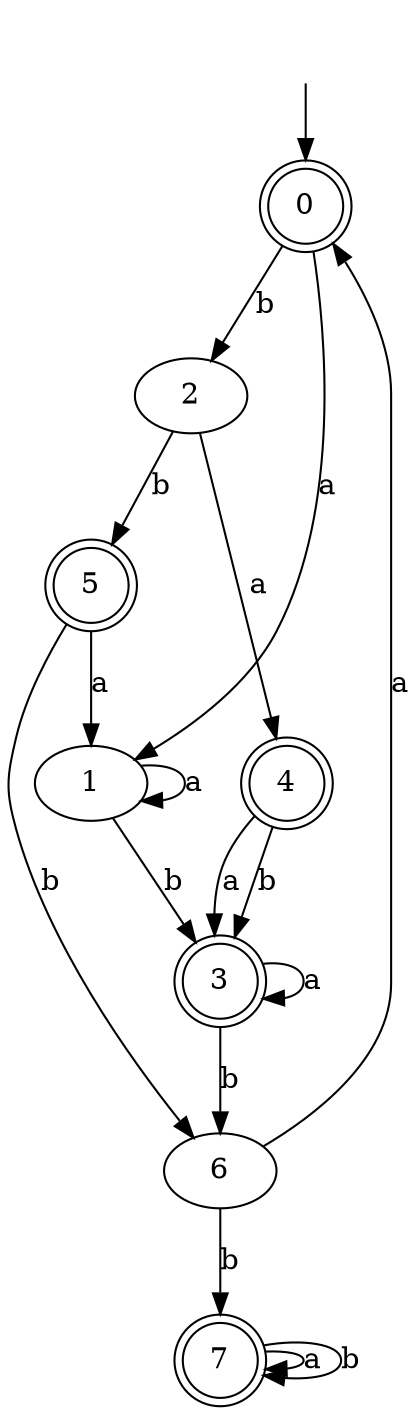 digraph RandomDFA {
  __start0 [label="", shape=none];
  __start0 -> 0 [label=""];
  0 [shape=circle] [shape=doublecircle]
  0 -> 1 [label="a"]
  0 -> 2 [label="b"]
  1
  1 -> 1 [label="a"]
  1 -> 3 [label="b"]
  2
  2 -> 4 [label="a"]
  2 -> 5 [label="b"]
  3 [shape=doublecircle]
  3 -> 3 [label="a"]
  3 -> 6 [label="b"]
  4 [shape=doublecircle]
  4 -> 3 [label="a"]
  4 -> 3 [label="b"]
  5 [shape=doublecircle]
  5 -> 1 [label="a"]
  5 -> 6 [label="b"]
  6
  6 -> 0 [label="a"]
  6 -> 7 [label="b"]
  7 [shape=doublecircle]
  7 -> 7 [label="a"]
  7 -> 7 [label="b"]
}
